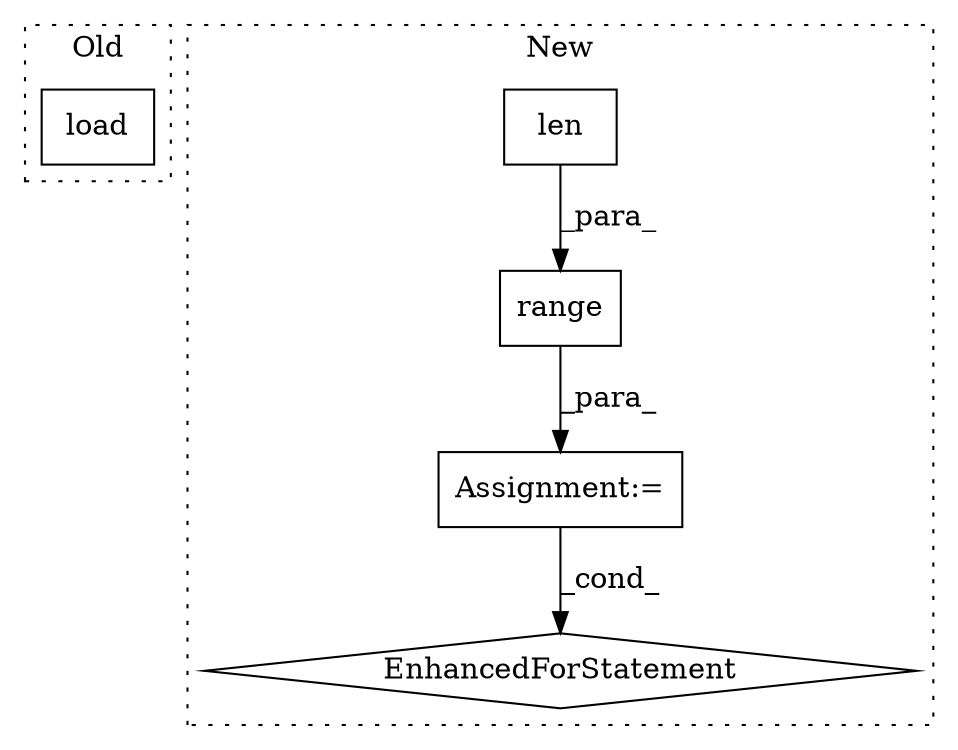 digraph G {
subgraph cluster0 {
1 [label="load" a="32" s="9549,9567" l="5,1" shape="box"];
label = "Old";
style="dotted";
}
subgraph cluster1 {
2 [label="len" a="32" s="8523,8532" l="4,1" shape="box"];
3 [label="Assignment:=" a="7" s="8456,8534" l="53,2" shape="box"];
4 [label="EnhancedForStatement" a="70" s="8456,8534" l="53,2" shape="diamond"];
5 [label="range" a="32" s="8517,8533" l="6,1" shape="box"];
label = "New";
style="dotted";
}
2 -> 5 [label="_para_"];
3 -> 4 [label="_cond_"];
5 -> 3 [label="_para_"];
}